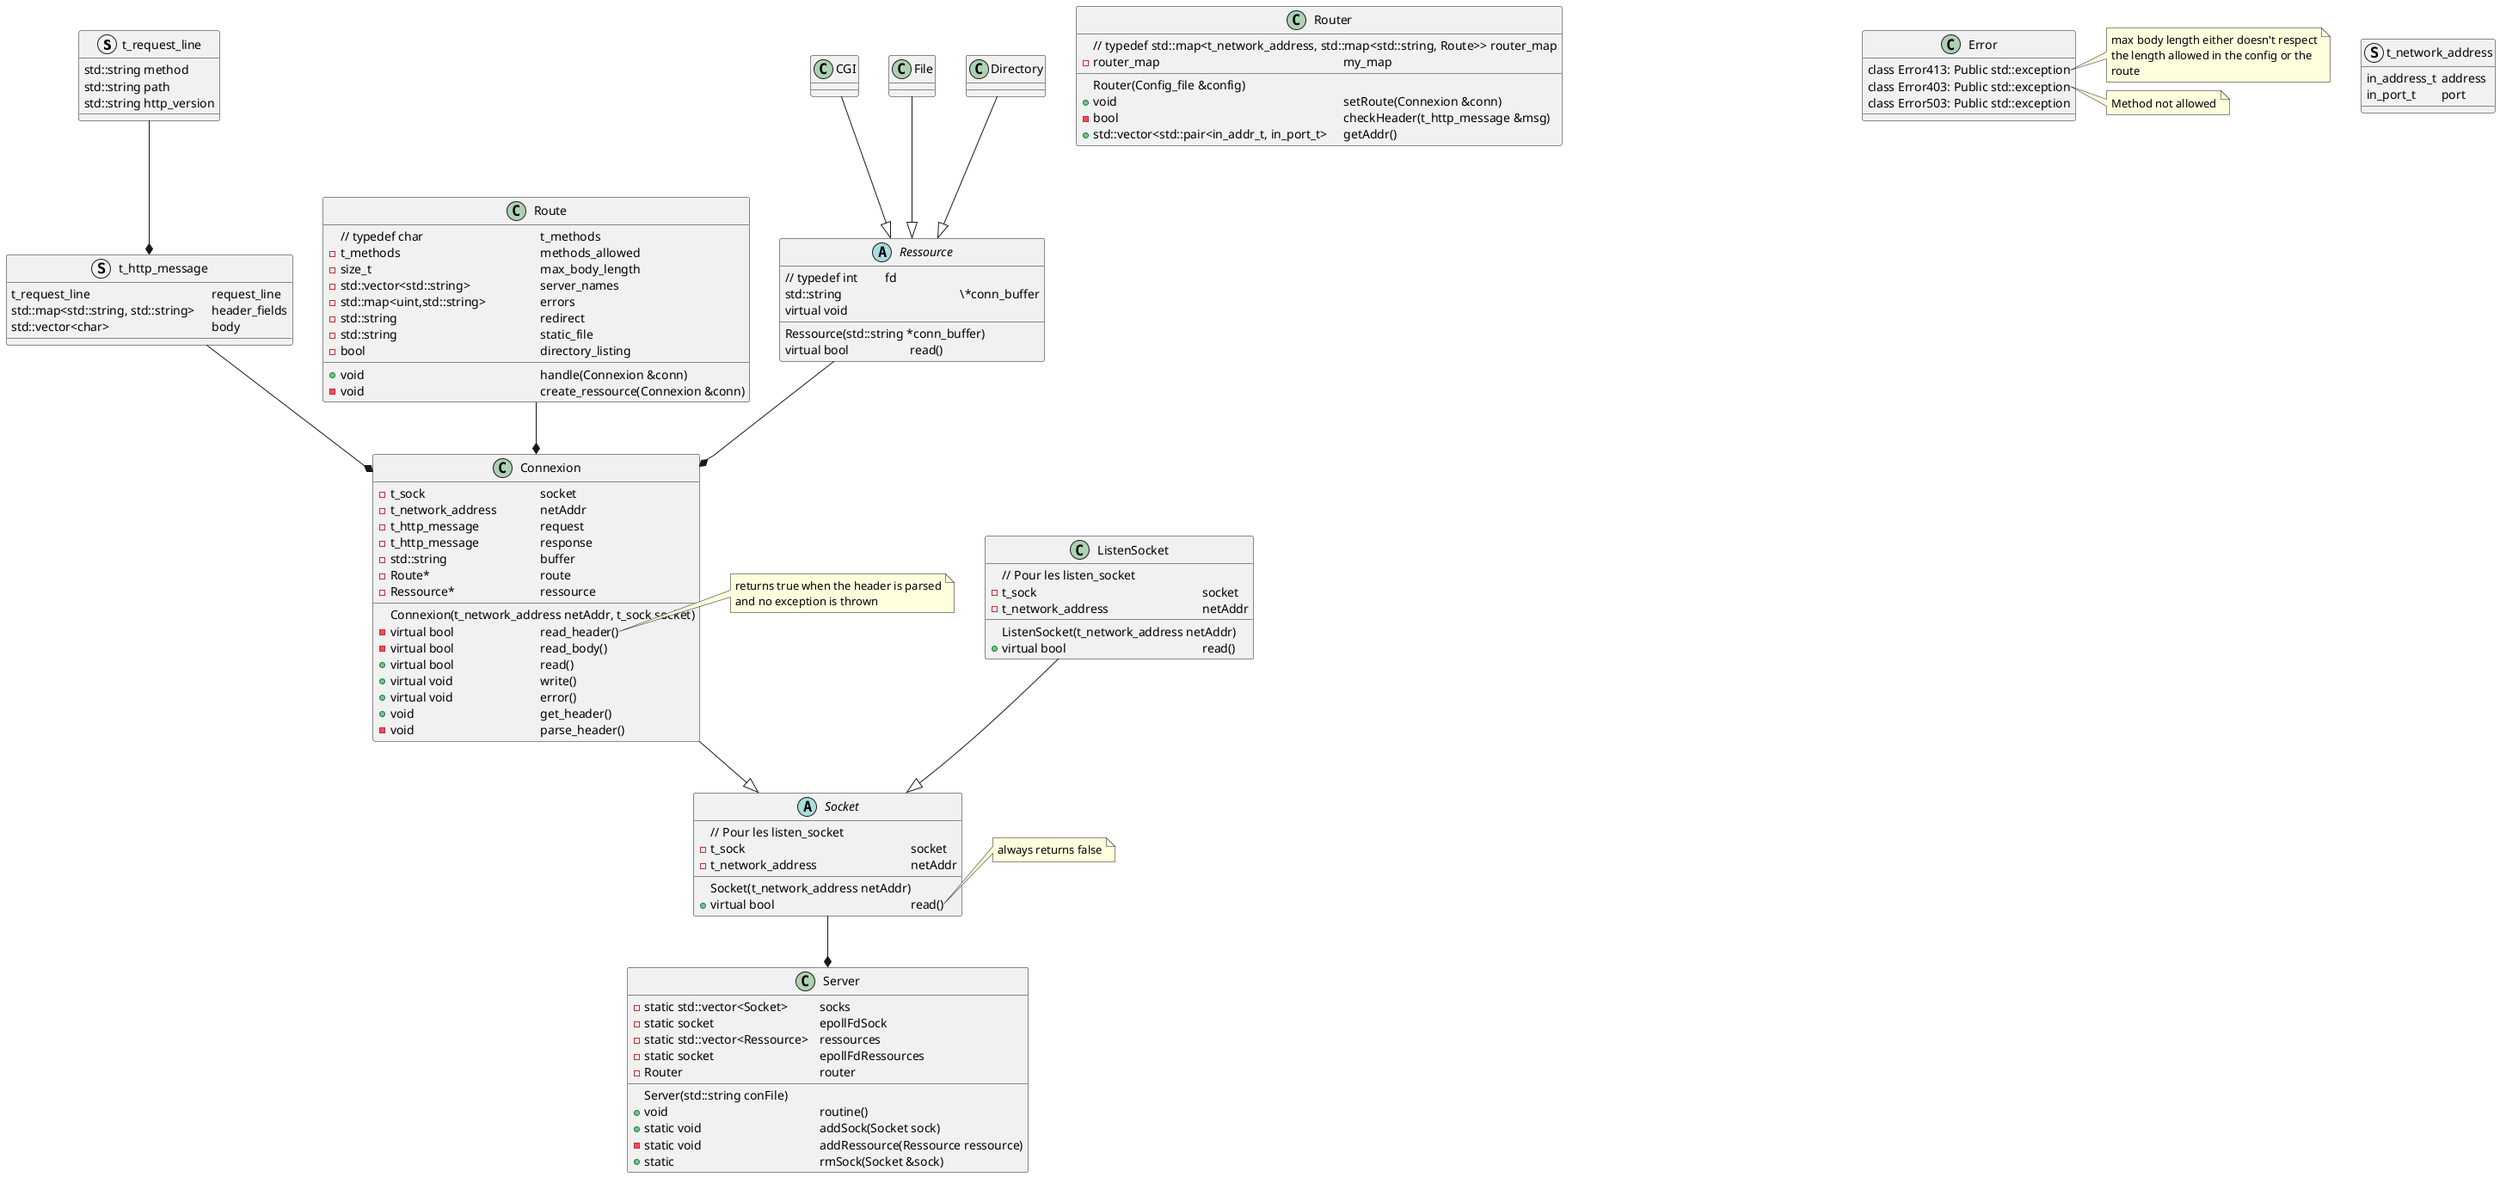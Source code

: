 @startuml
'note "typedef int t_sock" as N1

struct t_request_line {
std::string method
std::string path
std::string http_version
}

struct t_http_message {
t_request_line \t\t\t\t\trequest_line
std::map<std::string, std::string> \theader_fields
std::vector<char> \t\t\t\tbody
}

struct t_network_address {
in_address_t	address
in_port_t		port
}

abstract class Socket {
// Pour les listen_socket
-t_sock \t\t\t\t\t\t\tsocket
-t_network_address				netAddr
Socket(t_network_address netAddr)
+virtual bool \t\t\t\t\t\tread()
}
note right of Socket::read
always returns false
endnote

class ListenSocket {
// Pour les listen_socket
-t_sock \t\t\t\t\t\t\tsocket
-t_network_address				netAddr
ListenSocket(t_network_address netAddr)
+virtual bool \t\t\t\t\t\tread()
}

class Connexion {
-t_sock \t\t\t\t\tsocket
-t_network_address		netAddr
-t_http_message\t\t\trequest
-t_http_message\t\t\tresponse
-std::string \t\t\t\tbuffer
-Route*\t\t\t\t\troute
' -catch Error:Error413
' -catch Error:Error403
-Ressource*\t\t\t\tressource
Connexion(t_network_address netAddr, t_sock socket)
-virtual bool \t\t\t\tread_header()
-virtual bool \t\t\t\tread_body()
+virtual bool \t\t\t\tread()
+virtual void \t\t\t\twrite()
+virtual void \t\t\t\terror()
+void \t\t\t\t\tget_header()
-void \t\t\t\t\tparse_header()
}
note right of Connexion::read_header
returns true when the header is parsed
and no exception is thrown
endnote

class Server {
Server(std::string conFile)
-static std::vector<Socket>\t\tsocks
-static socket\t\t\t\t\tepollFdSock
-static std::vector<Ressource> \tressources
-static socket\t\t\t\t\tepollFdRessources
-Router \t\t\t\t\t\trouter
+void\t\t\t\t\t\t\troutine()
+static void\t\t\t\t\taddSock(Socket sock)
-static void\t\t\t\t\taddRessource(Ressource ressource)
+static \t\t\t\t\t\trmSock(Socket &sock)
}

class Router{
// typedef std::map<t_network_address, std::map<std::string, Route>> router_map
Router(Config_file &config)
-router_map 								my_map
+void 									setRoute(Connexion &conn)
-bool 									checkHeader(t_http_message &msg)
+std::vector<std::pair<in_addr_t, in_port_t>	getAddr()

}
note right of Router::set_route
Ne set route que si prerequisites are good
endnote

class Route{
 // typedef char \t\t\t\t\tt_methods
-t_methods \t\\t\t\t\t\tmethods_allowed
-size_t \t\t\t\t\t\t\tmax_body_length
-std::vector<std::string>   \t\t\tserver_names
-std::map<uint,std::string> \t\t\terrors
-std::string \t\t\t\t\t\tredirect
-std::string \t\t\t\t\t\tstatic_file
-bool \t\t\t\t\t\t\tdirectory_listing

+void \t\t\t\t\t\t\thandle(Connexion &conn)
-void \t\t\t\t\t\t\tcreate_ressource(Connexion &conn)
}

Abstract class Ressource{
// typedef int		fd
Ressource(std::string *conn_buffer)
std::string		\t\t\t\*conn_buffer
virtual bool			read()
virtual void\t\t\t
}

class	CGI{
	' catch Error::Error503
}

class 	File{

}

class	Directory{

}

class Error{
class Error413: Public std::exception
class Error403: Public std::exception
class Error503: Public std::exception
}
note right of Error::Error413
max body length either doesn't respect
the length allowed in the config or the
route
endnote
note right of Error::Error403
Method not allowed
endnote

ListenSocket --|> Socket
Ressource --* Connexion
CGI--|> Ressource
File--|> Ressource
Directory--|> Ressource
Connexion --|> Socket
Socket --* Server
Route --* Connexion
t_request_line --* t_http_message
t_http_message --* Connexion
@enduml
